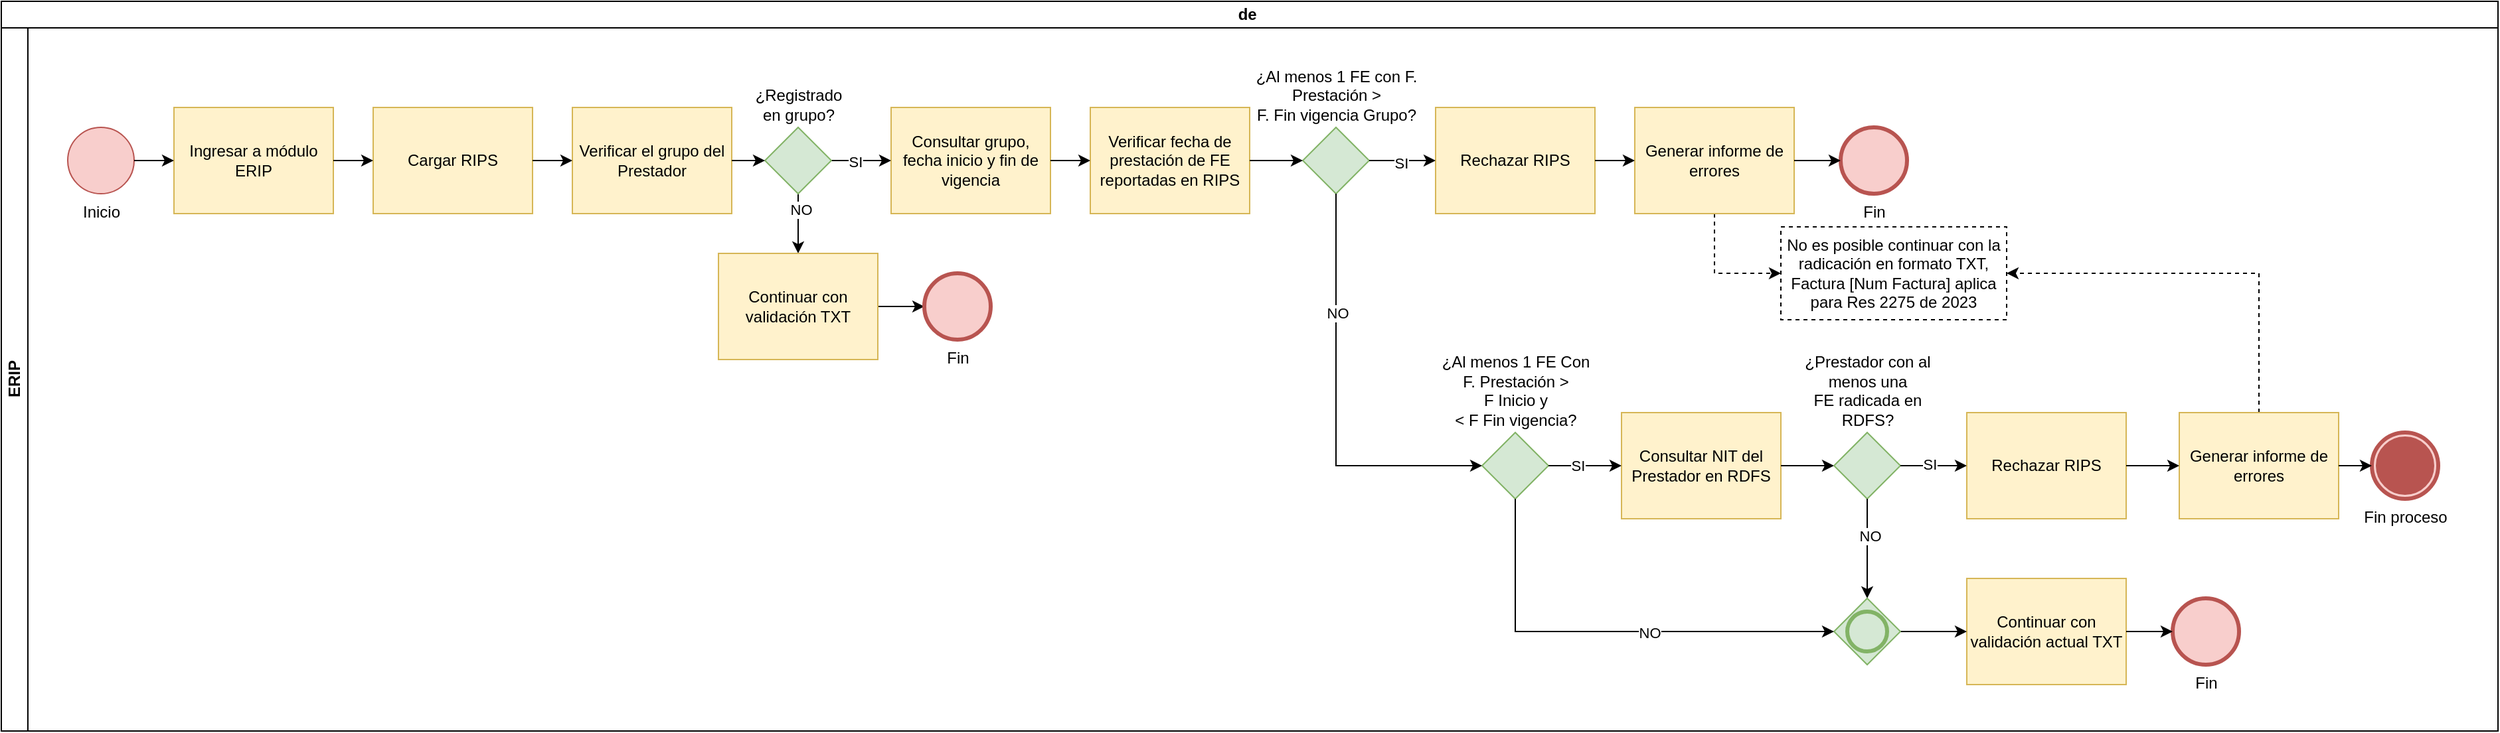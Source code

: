 <mxfile version="26.0.11">
  <diagram name="Página-1" id="IzcBNpV-TcDbyqbWDkPF">
    <mxGraphModel dx="1050" dy="530" grid="1" gridSize="10" guides="1" tooltips="1" connect="1" arrows="1" fold="1" page="1" pageScale="1" pageWidth="2910" pageHeight="1030" math="0" shadow="0">
      <root>
        <mxCell id="0" />
        <mxCell id="1" parent="0" />
        <mxCell id="76ABHnYeCyXwxMc0oEed-1" value="de&amp;nbsp;" style="swimlane;html=1;childLayout=stackLayout;resizeParent=1;resizeParentMax=0;horizontal=1;startSize=20;horizontalStack=0;whiteSpace=wrap;" vertex="1" parent="1">
          <mxGeometry x="130" y="80" width="1880" height="550" as="geometry" />
        </mxCell>
        <mxCell id="76ABHnYeCyXwxMc0oEed-2" value="ERIP" style="swimlane;html=1;startSize=20;horizontal=0;" vertex="1" parent="76ABHnYeCyXwxMc0oEed-1">
          <mxGeometry y="20" width="1880" height="530" as="geometry" />
        </mxCell>
        <mxCell id="76ABHnYeCyXwxMc0oEed-5" value="Inicio" style="points=[[0.145,0.145,0],[0.5,0,0],[0.855,0.145,0],[1,0.5,0],[0.855,0.855,0],[0.5,1,0],[0.145,0.855,0],[0,0.5,0]];shape=mxgraph.bpmn.event;html=1;verticalLabelPosition=bottom;labelBackgroundColor=#ffffff;verticalAlign=top;align=center;perimeter=ellipsePerimeter;outlineConnect=0;aspect=fixed;outline=standard;symbol=general;fillColor=#f8cecc;strokeColor=#b85450;" vertex="1" parent="76ABHnYeCyXwxMc0oEed-2">
          <mxGeometry x="50" y="75" width="50" height="50" as="geometry" />
        </mxCell>
        <mxCell id="76ABHnYeCyXwxMc0oEed-7" value="Ingresar a módulo ERIP" style="points=[[0.25,0,0],[0.5,0,0],[0.75,0,0],[1,0.25,0],[1,0.5,0],[1,0.75,0],[0.75,1,0],[0.5,1,0],[0.25,1,0],[0,0.75,0],[0,0.5,0],[0,0.25,0]];shape=mxgraph.bpmn.task2;whiteSpace=wrap;rectStyle=rounded;size=10;html=1;container=1;expand=0;collapsible=0;taskMarker=user;fillColor=#fff2cc;strokeColor=#d6b656;" vertex="1" parent="76ABHnYeCyXwxMc0oEed-2">
          <mxGeometry x="130" y="60" width="120" height="80" as="geometry" />
        </mxCell>
        <mxCell id="76ABHnYeCyXwxMc0oEed-6" style="edgeStyle=orthogonalEdgeStyle;rounded=0;orthogonalLoop=1;jettySize=auto;html=1;" edge="1" parent="76ABHnYeCyXwxMc0oEed-2" source="76ABHnYeCyXwxMc0oEed-5" target="76ABHnYeCyXwxMc0oEed-7">
          <mxGeometry relative="1" as="geometry">
            <mxPoint x="170" y="100" as="targetPoint" />
          </mxGeometry>
        </mxCell>
        <mxCell id="76ABHnYeCyXwxMc0oEed-9" value="Cargar RIPS" style="points=[[0.25,0,0],[0.5,0,0],[0.75,0,0],[1,0.25,0],[1,0.5,0],[1,0.75,0],[0.75,1,0],[0.5,1,0],[0.25,1,0],[0,0.75,0],[0,0.5,0],[0,0.25,0]];shape=mxgraph.bpmn.task2;whiteSpace=wrap;rectStyle=rounded;size=10;html=1;container=1;expand=0;collapsible=0;taskMarker=user;fillColor=#fff2cc;strokeColor=#d6b656;" vertex="1" parent="76ABHnYeCyXwxMc0oEed-2">
          <mxGeometry x="280" y="60" width="120" height="80" as="geometry" />
        </mxCell>
        <mxCell id="76ABHnYeCyXwxMc0oEed-8" style="edgeStyle=orthogonalEdgeStyle;rounded=0;orthogonalLoop=1;jettySize=auto;html=1;" edge="1" parent="76ABHnYeCyXwxMc0oEed-2" source="76ABHnYeCyXwxMc0oEed-7" target="76ABHnYeCyXwxMc0oEed-9">
          <mxGeometry relative="1" as="geometry">
            <mxPoint x="300" y="100" as="targetPoint" />
          </mxGeometry>
        </mxCell>
        <mxCell id="76ABHnYeCyXwxMc0oEed-11" value="Verificar el grupo del Prestador" style="points=[[0.25,0,0],[0.5,0,0],[0.75,0,0],[1,0.25,0],[1,0.5,0],[1,0.75,0],[0.75,1,0],[0.5,1,0],[0.25,1,0],[0,0.75,0],[0,0.5,0],[0,0.25,0]];shape=mxgraph.bpmn.task2;whiteSpace=wrap;rectStyle=rounded;size=10;html=1;container=1;expand=0;collapsible=0;taskMarker=script;fillColor=#fff2cc;strokeColor=#d6b656;" vertex="1" parent="76ABHnYeCyXwxMc0oEed-2">
          <mxGeometry x="430" y="60" width="120" height="80" as="geometry" />
        </mxCell>
        <mxCell id="76ABHnYeCyXwxMc0oEed-10" style="edgeStyle=orthogonalEdgeStyle;rounded=0;orthogonalLoop=1;jettySize=auto;html=1;" edge="1" parent="76ABHnYeCyXwxMc0oEed-2" source="76ABHnYeCyXwxMc0oEed-9" target="76ABHnYeCyXwxMc0oEed-11">
          <mxGeometry relative="1" as="geometry">
            <mxPoint x="440" y="100" as="targetPoint" />
          </mxGeometry>
        </mxCell>
        <mxCell id="76ABHnYeCyXwxMc0oEed-15" value="Consultar grupo, fecha inicio y fin de vigencia" style="points=[[0.25,0,0],[0.5,0,0],[0.75,0,0],[1,0.25,0],[1,0.5,0],[1,0.75,0],[0.75,1,0],[0.5,1,0],[0.25,1,0],[0,0.75,0],[0,0.5,0],[0,0.25,0]];shape=mxgraph.bpmn.task2;whiteSpace=wrap;rectStyle=rounded;size=10;html=1;container=1;expand=0;collapsible=0;taskMarker=script;fillColor=#fff2cc;strokeColor=#d6b656;" vertex="1" parent="76ABHnYeCyXwxMc0oEed-2">
          <mxGeometry x="670" y="60" width="120" height="80" as="geometry" />
        </mxCell>
        <mxCell id="76ABHnYeCyXwxMc0oEed-22" value="Verificar fecha de prestación de FE reportadas en RIPS" style="points=[[0.25,0,0],[0.5,0,0],[0.75,0,0],[1,0.25,0],[1,0.5,0],[1,0.75,0],[0.75,1,0],[0.5,1,0],[0.25,1,0],[0,0.75,0],[0,0.5,0],[0,0.25,0]];shape=mxgraph.bpmn.task2;whiteSpace=wrap;rectStyle=rounded;size=10;html=1;container=1;expand=0;collapsible=0;taskMarker=script;fillColor=#fff2cc;strokeColor=#d6b656;" vertex="1" parent="76ABHnYeCyXwxMc0oEed-2">
          <mxGeometry x="820" y="60" width="120" height="80" as="geometry" />
        </mxCell>
        <mxCell id="76ABHnYeCyXwxMc0oEed-21" style="edgeStyle=orthogonalEdgeStyle;rounded=0;orthogonalLoop=1;jettySize=auto;html=1;" edge="1" parent="76ABHnYeCyXwxMc0oEed-2" source="76ABHnYeCyXwxMc0oEed-15" target="76ABHnYeCyXwxMc0oEed-22">
          <mxGeometry relative="1" as="geometry">
            <mxPoint x="860" y="100" as="targetPoint" />
          </mxGeometry>
        </mxCell>
        <mxCell id="76ABHnYeCyXwxMc0oEed-25" value="¿Al menos 1 FE con F. &lt;br&gt;Prestación &amp;gt; &lt;br&gt;F. Fin vigencia Grupo?" style="points=[[0.25,0.25,0],[0.5,0,0],[0.75,0.25,0],[1,0.5,0],[0.75,0.75,0],[0.5,1,0],[0.25,0.75,0],[0,0.5,0]];shape=mxgraph.bpmn.gateway2;html=1;verticalLabelPosition=top;labelBackgroundColor=#ffffff;verticalAlign=bottom;align=center;perimeter=rhombusPerimeter;outlineConnect=0;outline=none;symbol=none;fillColor=#d5e8d4;strokeColor=#82b366;labelPosition=center;" vertex="1" parent="76ABHnYeCyXwxMc0oEed-2">
          <mxGeometry x="980" y="75" width="50" height="50" as="geometry" />
        </mxCell>
        <mxCell id="76ABHnYeCyXwxMc0oEed-24" style="edgeStyle=orthogonalEdgeStyle;rounded=0;orthogonalLoop=1;jettySize=auto;html=1;" edge="1" parent="76ABHnYeCyXwxMc0oEed-2" source="76ABHnYeCyXwxMc0oEed-22" target="76ABHnYeCyXwxMc0oEed-25">
          <mxGeometry relative="1" as="geometry">
            <mxPoint x="990" y="100" as="targetPoint" />
          </mxGeometry>
        </mxCell>
        <mxCell id="76ABHnYeCyXwxMc0oEed-27" value="Rechazar RIPS" style="points=[[0.25,0,0],[0.5,0,0],[0.75,0,0],[1,0.25,0],[1,0.5,0],[1,0.75,0],[0.75,1,0],[0.5,1,0],[0.25,1,0],[0,0.75,0],[0,0.5,0],[0,0.25,0]];shape=mxgraph.bpmn.task2;whiteSpace=wrap;rectStyle=rounded;size=10;html=1;container=1;expand=0;collapsible=0;taskMarker=script;fillColor=#fff2cc;strokeColor=#d6b656;" vertex="1" parent="76ABHnYeCyXwxMc0oEed-2">
          <mxGeometry x="1080" y="60" width="120" height="80" as="geometry" />
        </mxCell>
        <mxCell id="76ABHnYeCyXwxMc0oEed-26" style="edgeStyle=orthogonalEdgeStyle;rounded=0;orthogonalLoop=1;jettySize=auto;html=1;" edge="1" parent="76ABHnYeCyXwxMc0oEed-2" source="76ABHnYeCyXwxMc0oEed-25" target="76ABHnYeCyXwxMc0oEed-27">
          <mxGeometry relative="1" as="geometry">
            <mxPoint x="1100" y="100" as="targetPoint" />
          </mxGeometry>
        </mxCell>
        <mxCell id="76ABHnYeCyXwxMc0oEed-28" value="SI" style="edgeLabel;html=1;align=center;verticalAlign=middle;resizable=0;points=[];" vertex="1" connectable="0" parent="76ABHnYeCyXwxMc0oEed-26">
          <mxGeometry x="-0.04" y="-2" relative="1" as="geometry">
            <mxPoint as="offset" />
          </mxGeometry>
        </mxCell>
        <mxCell id="76ABHnYeCyXwxMc0oEed-34" style="edgeStyle=orthogonalEdgeStyle;rounded=0;orthogonalLoop=1;jettySize=auto;html=1;entryX=0;entryY=0.5;entryDx=0;entryDy=0;dashed=1;" edge="1" parent="76ABHnYeCyXwxMc0oEed-2" source="76ABHnYeCyXwxMc0oEed-30" target="76ABHnYeCyXwxMc0oEed-33">
          <mxGeometry relative="1" as="geometry" />
        </mxCell>
        <mxCell id="76ABHnYeCyXwxMc0oEed-30" value="Generar informe de errores" style="points=[[0.25,0,0],[0.5,0,0],[0.75,0,0],[1,0.25,0],[1,0.5,0],[1,0.75,0],[0.75,1,0],[0.5,1,0],[0.25,1,0],[0,0.75,0],[0,0.5,0],[0,0.25,0]];shape=mxgraph.bpmn.task2;whiteSpace=wrap;rectStyle=rounded;size=10;html=1;container=1;expand=0;collapsible=0;taskMarker=script;fillColor=#fff2cc;strokeColor=#d6b656;" vertex="1" parent="76ABHnYeCyXwxMc0oEed-2">
          <mxGeometry x="1230" y="60" width="120" height="80" as="geometry" />
        </mxCell>
        <mxCell id="76ABHnYeCyXwxMc0oEed-29" style="edgeStyle=orthogonalEdgeStyle;rounded=0;orthogonalLoop=1;jettySize=auto;html=1;" edge="1" parent="76ABHnYeCyXwxMc0oEed-2" source="76ABHnYeCyXwxMc0oEed-27" target="76ABHnYeCyXwxMc0oEed-30">
          <mxGeometry relative="1" as="geometry">
            <mxPoint x="1250" y="100" as="targetPoint" />
          </mxGeometry>
        </mxCell>
        <mxCell id="76ABHnYeCyXwxMc0oEed-33" value="No es posible continuar con la radicación en formato TXT, Factura [Num Factura] aplica para Res 2275 de 2023" style="text;html=1;align=center;verticalAlign=middle;whiteSpace=wrap;rounded=0;dashed=1;strokeColor=default;" vertex="1" parent="76ABHnYeCyXwxMc0oEed-2">
          <mxGeometry x="1340" y="150" width="170" height="70" as="geometry" />
        </mxCell>
        <mxCell id="76ABHnYeCyXwxMc0oEed-36" value="¿Al menos 1 FE Con &lt;br&gt;F. Prestación &amp;gt; &lt;br&gt;F Inicio y &lt;br&gt;&amp;lt; F Fin vigencia?" style="points=[[0.25,0.25,0],[0.5,0,0],[0.75,0.25,0],[1,0.5,0],[0.75,0.75,0],[0.5,1,0],[0.25,0.75,0],[0,0.5,0]];shape=mxgraph.bpmn.gateway2;html=1;verticalLabelPosition=top;labelBackgroundColor=#ffffff;verticalAlign=bottom;align=center;perimeter=rhombusPerimeter;outlineConnect=0;outline=none;symbol=none;fillColor=#d5e8d4;strokeColor=#82b366;labelPosition=center;" vertex="1" parent="76ABHnYeCyXwxMc0oEed-2">
          <mxGeometry x="1115" y="305" width="50" height="50" as="geometry" />
        </mxCell>
        <mxCell id="76ABHnYeCyXwxMc0oEed-35" style="edgeStyle=orthogonalEdgeStyle;rounded=0;orthogonalLoop=1;jettySize=auto;html=1;exitX=0.5;exitY=1;exitDx=0;exitDy=0;exitPerimeter=0;entryX=0;entryY=0.5;entryDx=0;entryDy=0;entryPerimeter=0;" edge="1" parent="76ABHnYeCyXwxMc0oEed-2" source="76ABHnYeCyXwxMc0oEed-25" target="76ABHnYeCyXwxMc0oEed-36">
          <mxGeometry relative="1" as="geometry">
            <mxPoint x="1005" y="190" as="targetPoint" />
          </mxGeometry>
        </mxCell>
        <mxCell id="76ABHnYeCyXwxMc0oEed-37" value="NO" style="edgeLabel;html=1;align=center;verticalAlign=middle;resizable=0;points=[];" vertex="1" connectable="0" parent="76ABHnYeCyXwxMc0oEed-35">
          <mxGeometry x="-0.429" y="1" relative="1" as="geometry">
            <mxPoint as="offset" />
          </mxGeometry>
        </mxCell>
        <mxCell id="76ABHnYeCyXwxMc0oEed-39" value="Continuar con validación actual TXT" style="points=[[0.25,0,0],[0.5,0,0],[0.75,0,0],[1,0.25,0],[1,0.5,0],[1,0.75,0],[0.75,1,0],[0.5,1,0],[0.25,1,0],[0,0.75,0],[0,0.5,0],[0,0.25,0]];shape=mxgraph.bpmn.task2;whiteSpace=wrap;rectStyle=rounded;size=10;html=1;container=1;expand=0;collapsible=0;taskMarker=script;fillColor=#fff2cc;strokeColor=#d6b656;" vertex="1" parent="76ABHnYeCyXwxMc0oEed-2">
          <mxGeometry x="1480" y="415" width="120" height="80" as="geometry" />
        </mxCell>
        <mxCell id="76ABHnYeCyXwxMc0oEed-45" value="Consultar NIT del Prestador en RDFS" style="points=[[0.25,0,0],[0.5,0,0],[0.75,0,0],[1,0.25,0],[1,0.5,0],[1,0.75,0],[0.75,1,0],[0.5,1,0],[0.25,1,0],[0,0.75,0],[0,0.5,0],[0,0.25,0]];shape=mxgraph.bpmn.task2;whiteSpace=wrap;rectStyle=rounded;size=10;html=1;container=1;expand=0;collapsible=0;taskMarker=script;fillColor=#fff2cc;strokeColor=#d6b656;" vertex="1" parent="76ABHnYeCyXwxMc0oEed-2">
          <mxGeometry x="1220" y="290" width="120" height="80" as="geometry" />
        </mxCell>
        <mxCell id="76ABHnYeCyXwxMc0oEed-44" style="edgeStyle=orthogonalEdgeStyle;rounded=0;orthogonalLoop=1;jettySize=auto;html=1;" edge="1" parent="76ABHnYeCyXwxMc0oEed-2" source="76ABHnYeCyXwxMc0oEed-36" target="76ABHnYeCyXwxMc0oEed-45">
          <mxGeometry relative="1" as="geometry">
            <mxPoint x="1230" y="330" as="targetPoint" />
          </mxGeometry>
        </mxCell>
        <mxCell id="76ABHnYeCyXwxMc0oEed-46" value="SI" style="edgeLabel;html=1;align=center;verticalAlign=middle;resizable=0;points=[];" vertex="1" connectable="0" parent="76ABHnYeCyXwxMc0oEed-44">
          <mxGeometry x="-0.2" relative="1" as="geometry">
            <mxPoint as="offset" />
          </mxGeometry>
        </mxCell>
        <mxCell id="76ABHnYeCyXwxMc0oEed-47" style="edgeStyle=orthogonalEdgeStyle;rounded=0;orthogonalLoop=1;jettySize=auto;html=1;" edge="1" parent="76ABHnYeCyXwxMc0oEed-2" source="76ABHnYeCyXwxMc0oEed-45" target="76ABHnYeCyXwxMc0oEed-49">
          <mxGeometry relative="1" as="geometry">
            <mxPoint x="1370" y="330" as="targetPoint" />
          </mxGeometry>
        </mxCell>
        <mxCell id="76ABHnYeCyXwxMc0oEed-49" value="¿Prestador con al &lt;br&gt;menos una &lt;br&gt;FE radicada en &lt;br&gt;RDFS?" style="points=[[0.25,0.25,0],[0.5,0,0],[0.75,0.25,0],[1,0.5,0],[0.75,0.75,0],[0.5,1,0],[0.25,0.75,0],[0,0.5,0]];shape=mxgraph.bpmn.gateway2;html=1;verticalLabelPosition=top;labelBackgroundColor=#ffffff;verticalAlign=bottom;align=center;perimeter=rhombusPerimeter;outlineConnect=0;outline=none;symbol=none;fillColor=#d5e8d4;strokeColor=#82b366;labelPosition=center;" vertex="1" parent="76ABHnYeCyXwxMc0oEed-2">
          <mxGeometry x="1380" y="305" width="50" height="50" as="geometry" />
        </mxCell>
        <mxCell id="76ABHnYeCyXwxMc0oEed-51" value="Rechazar RIPS" style="points=[[0.25,0,0],[0.5,0,0],[0.75,0,0],[1,0.25,0],[1,0.5,0],[1,0.75,0],[0.75,1,0],[0.5,1,0],[0.25,1,0],[0,0.75,0],[0,0.5,0],[0,0.25,0]];shape=mxgraph.bpmn.task2;whiteSpace=wrap;rectStyle=rounded;size=10;html=1;container=1;expand=0;collapsible=0;taskMarker=script;fillColor=#fff2cc;strokeColor=#d6b656;" vertex="1" parent="76ABHnYeCyXwxMc0oEed-2">
          <mxGeometry x="1480" y="290" width="120" height="80" as="geometry" />
        </mxCell>
        <mxCell id="76ABHnYeCyXwxMc0oEed-50" style="edgeStyle=orthogonalEdgeStyle;rounded=0;orthogonalLoop=1;jettySize=auto;html=1;" edge="1" parent="76ABHnYeCyXwxMc0oEed-2" source="76ABHnYeCyXwxMc0oEed-49" target="76ABHnYeCyXwxMc0oEed-51">
          <mxGeometry relative="1" as="geometry">
            <mxPoint x="1490" y="330" as="targetPoint" />
          </mxGeometry>
        </mxCell>
        <mxCell id="76ABHnYeCyXwxMc0oEed-54" value="SI" style="edgeLabel;html=1;align=center;verticalAlign=middle;resizable=0;points=[];" vertex="1" connectable="0" parent="76ABHnYeCyXwxMc0oEed-50">
          <mxGeometry x="-0.12" y="1" relative="1" as="geometry">
            <mxPoint as="offset" />
          </mxGeometry>
        </mxCell>
        <mxCell id="76ABHnYeCyXwxMc0oEed-55" style="edgeStyle=orthogonalEdgeStyle;rounded=0;orthogonalLoop=1;jettySize=auto;html=1;entryX=0.5;entryY=0;entryDx=0;entryDy=0;entryPerimeter=0;" edge="1" parent="76ABHnYeCyXwxMc0oEed-2" source="76ABHnYeCyXwxMc0oEed-49" target="76ABHnYeCyXwxMc0oEed-58">
          <mxGeometry relative="1" as="geometry">
            <mxPoint x="1405" y="410" as="targetPoint" />
          </mxGeometry>
        </mxCell>
        <mxCell id="76ABHnYeCyXwxMc0oEed-62" value="NO" style="edgeLabel;html=1;align=center;verticalAlign=middle;resizable=0;points=[];" vertex="1" connectable="0" parent="76ABHnYeCyXwxMc0oEed-55">
          <mxGeometry x="-0.253" y="2" relative="1" as="geometry">
            <mxPoint as="offset" />
          </mxGeometry>
        </mxCell>
        <mxCell id="76ABHnYeCyXwxMc0oEed-59" style="edgeStyle=orthogonalEdgeStyle;rounded=0;orthogonalLoop=1;jettySize=auto;html=1;" edge="1" parent="76ABHnYeCyXwxMc0oEed-2" source="76ABHnYeCyXwxMc0oEed-58" target="76ABHnYeCyXwxMc0oEed-39">
          <mxGeometry relative="1" as="geometry" />
        </mxCell>
        <mxCell id="76ABHnYeCyXwxMc0oEed-58" value="" style="points=[[0.25,0.25,0],[0.5,0,0],[0.75,0.25,0],[1,0.5,0],[0.75,0.75,0],[0.5,1,0],[0.25,0.75,0],[0,0.5,0]];shape=mxgraph.bpmn.gateway2;html=1;verticalLabelPosition=bottom;labelBackgroundColor=#ffffff;verticalAlign=top;align=center;perimeter=rhombusPerimeter;outlineConnect=0;outline=end;symbol=general;fillColor=#d5e8d4;strokeColor=#82b366;" vertex="1" parent="76ABHnYeCyXwxMc0oEed-2">
          <mxGeometry x="1380" y="430" width="50" height="50" as="geometry" />
        </mxCell>
        <mxCell id="76ABHnYeCyXwxMc0oEed-60" style="edgeStyle=orthogonalEdgeStyle;rounded=0;orthogonalLoop=1;jettySize=auto;html=1;entryX=0;entryY=0.5;entryDx=0;entryDy=0;entryPerimeter=0;exitX=0.5;exitY=1;exitDx=0;exitDy=0;exitPerimeter=0;" edge="1" parent="76ABHnYeCyXwxMc0oEed-2" source="76ABHnYeCyXwxMc0oEed-36" target="76ABHnYeCyXwxMc0oEed-58">
          <mxGeometry relative="1" as="geometry" />
        </mxCell>
        <mxCell id="76ABHnYeCyXwxMc0oEed-61" value="NO" style="edgeLabel;html=1;align=center;verticalAlign=middle;resizable=0;points=[];" vertex="1" connectable="0" parent="76ABHnYeCyXwxMc0oEed-60">
          <mxGeometry x="0.182" y="-1" relative="1" as="geometry">
            <mxPoint as="offset" />
          </mxGeometry>
        </mxCell>
        <mxCell id="76ABHnYeCyXwxMc0oEed-67" style="edgeStyle=orthogonalEdgeStyle;rounded=0;orthogonalLoop=1;jettySize=auto;html=1;entryX=1;entryY=0.5;entryDx=0;entryDy=0;dashed=1;" edge="1" parent="76ABHnYeCyXwxMc0oEed-2" source="76ABHnYeCyXwxMc0oEed-66" target="76ABHnYeCyXwxMc0oEed-33">
          <mxGeometry relative="1" as="geometry">
            <Array as="points">
              <mxPoint x="1700" y="185" />
            </Array>
          </mxGeometry>
        </mxCell>
        <mxCell id="76ABHnYeCyXwxMc0oEed-66" value="Generar informe de errores" style="points=[[0.25,0,0],[0.5,0,0],[0.75,0,0],[1,0.25,0],[1,0.5,0],[1,0.75,0],[0.75,1,0],[0.5,1,0],[0.25,1,0],[0,0.75,0],[0,0.5,0],[0,0.25,0]];shape=mxgraph.bpmn.task2;whiteSpace=wrap;rectStyle=rounded;size=10;html=1;container=1;expand=0;collapsible=0;taskMarker=script;fillColor=#fff2cc;strokeColor=#d6b656;" vertex="1" parent="76ABHnYeCyXwxMc0oEed-2">
          <mxGeometry x="1640" y="290" width="120" height="80" as="geometry" />
        </mxCell>
        <mxCell id="76ABHnYeCyXwxMc0oEed-65" style="edgeStyle=orthogonalEdgeStyle;rounded=0;orthogonalLoop=1;jettySize=auto;html=1;" edge="1" parent="76ABHnYeCyXwxMc0oEed-2" source="76ABHnYeCyXwxMc0oEed-51" target="76ABHnYeCyXwxMc0oEed-66">
          <mxGeometry relative="1" as="geometry">
            <mxPoint x="1640" y="330" as="targetPoint" />
          </mxGeometry>
        </mxCell>
        <mxCell id="76ABHnYeCyXwxMc0oEed-14" style="edgeStyle=orthogonalEdgeStyle;rounded=0;orthogonalLoop=1;jettySize=auto;html=1;" edge="1" parent="1" source="76ABHnYeCyXwxMc0oEed-13" target="76ABHnYeCyXwxMc0oEed-15">
          <mxGeometry relative="1" as="geometry">
            <mxPoint x="830" y="200" as="targetPoint" />
          </mxGeometry>
        </mxCell>
        <mxCell id="76ABHnYeCyXwxMc0oEed-16" value="SI" style="edgeLabel;html=1;align=center;verticalAlign=middle;resizable=0;points=[];" vertex="1" connectable="0" parent="76ABHnYeCyXwxMc0oEed-14">
          <mxGeometry x="-0.2" y="-1" relative="1" as="geometry">
            <mxPoint as="offset" />
          </mxGeometry>
        </mxCell>
        <mxCell id="76ABHnYeCyXwxMc0oEed-17" style="edgeStyle=orthogonalEdgeStyle;rounded=0;orthogonalLoop=1;jettySize=auto;html=1;" edge="1" parent="1" source="76ABHnYeCyXwxMc0oEed-13" target="76ABHnYeCyXwxMc0oEed-18">
          <mxGeometry relative="1" as="geometry">
            <mxPoint x="730" y="310" as="targetPoint" />
          </mxGeometry>
        </mxCell>
        <mxCell id="76ABHnYeCyXwxMc0oEed-23" value="NO" style="edgeLabel;html=1;align=center;verticalAlign=middle;resizable=0;points=[];" vertex="1" connectable="0" parent="76ABHnYeCyXwxMc0oEed-17">
          <mxGeometry x="-0.467" y="2" relative="1" as="geometry">
            <mxPoint as="offset" />
          </mxGeometry>
        </mxCell>
        <mxCell id="76ABHnYeCyXwxMc0oEed-13" value="¿Registrado &lt;br&gt;en grupo?" style="points=[[0.25,0.25,0],[0.5,0,0],[0.75,0.25,0],[1,0.5,0],[0.75,0.75,0],[0.5,1,0],[0.25,0.75,0],[0,0.5,0]];shape=mxgraph.bpmn.gateway2;html=1;verticalLabelPosition=top;labelBackgroundColor=#ffffff;verticalAlign=bottom;align=center;perimeter=rhombusPerimeter;outlineConnect=0;outline=none;symbol=none;fillColor=#d5e8d4;strokeColor=#82b366;labelPosition=center;" vertex="1" parent="1">
          <mxGeometry x="705" y="175" width="50" height="50" as="geometry" />
        </mxCell>
        <mxCell id="76ABHnYeCyXwxMc0oEed-12" style="edgeStyle=orthogonalEdgeStyle;rounded=0;orthogonalLoop=1;jettySize=auto;html=1;" edge="1" parent="1" source="76ABHnYeCyXwxMc0oEed-11" target="76ABHnYeCyXwxMc0oEed-13">
          <mxGeometry relative="1" as="geometry">
            <mxPoint x="730" y="200" as="targetPoint" />
          </mxGeometry>
        </mxCell>
        <mxCell id="76ABHnYeCyXwxMc0oEed-19" style="edgeStyle=orthogonalEdgeStyle;rounded=0;orthogonalLoop=1;jettySize=auto;html=1;" edge="1" parent="1" source="76ABHnYeCyXwxMc0oEed-18" target="76ABHnYeCyXwxMc0oEed-20">
          <mxGeometry relative="1" as="geometry">
            <mxPoint x="850" y="310" as="targetPoint" />
          </mxGeometry>
        </mxCell>
        <mxCell id="76ABHnYeCyXwxMc0oEed-18" value="Continuar con validación TXT" style="points=[[0.25,0,0],[0.5,0,0],[0.75,0,0],[1,0.25,0],[1,0.5,0],[1,0.75,0],[0.75,1,0],[0.5,1,0],[0.25,1,0],[0,0.75,0],[0,0.5,0],[0,0.25,0]];shape=mxgraph.bpmn.task2;whiteSpace=wrap;rectStyle=rounded;size=10;html=1;container=1;expand=0;collapsible=0;taskMarker=script;fillColor=#fff2cc;strokeColor=#d6b656;" vertex="1" parent="1">
          <mxGeometry x="670" y="270" width="120" height="80" as="geometry" />
        </mxCell>
        <mxCell id="76ABHnYeCyXwxMc0oEed-20" value="Fin" style="points=[[0.145,0.145,0],[0.5,0,0],[0.855,0.145,0],[1,0.5,0],[0.855,0.855,0],[0.5,1,0],[0.145,0.855,0],[0,0.5,0]];shape=mxgraph.bpmn.event;html=1;verticalLabelPosition=bottom;labelBackgroundColor=#ffffff;verticalAlign=top;align=center;perimeter=ellipsePerimeter;outlineConnect=0;aspect=fixed;outline=end;symbol=terminate2;fillColor=#f8cecc;strokeColor=#b85450;" vertex="1" parent="1">
          <mxGeometry x="825" y="285" width="50" height="50" as="geometry" />
        </mxCell>
        <mxCell id="76ABHnYeCyXwxMc0oEed-32" value="Fin" style="points=[[0.145,0.145,0],[0.5,0,0],[0.855,0.145,0],[1,0.5,0],[0.855,0.855,0],[0.5,1,0],[0.145,0.855,0],[0,0.5,0]];shape=mxgraph.bpmn.event;html=1;verticalLabelPosition=bottom;labelBackgroundColor=#ffffff;verticalAlign=top;align=center;perimeter=ellipsePerimeter;outlineConnect=0;aspect=fixed;outline=end;symbol=terminate2;fillColor=#f8cecc;strokeColor=#b85450;" vertex="1" parent="1">
          <mxGeometry x="1515" y="175" width="50" height="50" as="geometry" />
        </mxCell>
        <mxCell id="76ABHnYeCyXwxMc0oEed-31" style="edgeStyle=orthogonalEdgeStyle;rounded=0;orthogonalLoop=1;jettySize=auto;html=1;" edge="1" parent="1" source="76ABHnYeCyXwxMc0oEed-30" target="76ABHnYeCyXwxMc0oEed-32">
          <mxGeometry relative="1" as="geometry">
            <mxPoint x="1540" y="200" as="targetPoint" />
          </mxGeometry>
        </mxCell>
        <mxCell id="76ABHnYeCyXwxMc0oEed-64" value="Fin" style="points=[[0.145,0.145,0],[0.5,0,0],[0.855,0.145,0],[1,0.5,0],[0.855,0.855,0],[0.5,1,0],[0.145,0.855,0],[0,0.5,0]];shape=mxgraph.bpmn.event;html=1;verticalLabelPosition=bottom;labelBackgroundColor=#ffffff;verticalAlign=top;align=center;perimeter=ellipsePerimeter;outlineConnect=0;aspect=fixed;outline=end;symbol=terminate2;fillColor=#f8cecc;strokeColor=#b85450;" vertex="1" parent="1">
          <mxGeometry x="1765" y="530" width="50" height="50" as="geometry" />
        </mxCell>
        <mxCell id="76ABHnYeCyXwxMc0oEed-63" style="edgeStyle=orthogonalEdgeStyle;rounded=0;orthogonalLoop=1;jettySize=auto;html=1;" edge="1" parent="1" source="76ABHnYeCyXwxMc0oEed-39" target="76ABHnYeCyXwxMc0oEed-64">
          <mxGeometry relative="1" as="geometry">
            <mxPoint x="1790" y="555" as="targetPoint" />
          </mxGeometry>
        </mxCell>
        <mxCell id="76ABHnYeCyXwxMc0oEed-69" value="Fin proceso" style="points=[[0.145,0.145,0],[0.5,0,0],[0.855,0.145,0],[1,0.5,0],[0.855,0.855,0],[0.5,1,0],[0.145,0.855,0],[0,0.5,0]];shape=mxgraph.bpmn.event;html=1;verticalLabelPosition=bottom;labelBackgroundColor=#ffffff;verticalAlign=top;align=center;perimeter=ellipsePerimeter;outlineConnect=0;aspect=fixed;outline=end;symbol=terminate;fillColor=#f8cecc;strokeColor=#b85450;" vertex="1" parent="1">
          <mxGeometry x="1915" y="405" width="50" height="50" as="geometry" />
        </mxCell>
        <mxCell id="76ABHnYeCyXwxMc0oEed-68" style="edgeStyle=orthogonalEdgeStyle;rounded=0;orthogonalLoop=1;jettySize=auto;html=1;" edge="1" parent="1" source="76ABHnYeCyXwxMc0oEed-66" target="76ABHnYeCyXwxMc0oEed-69">
          <mxGeometry relative="1" as="geometry">
            <mxPoint x="1940" y="430" as="targetPoint" />
          </mxGeometry>
        </mxCell>
      </root>
    </mxGraphModel>
  </diagram>
</mxfile>
